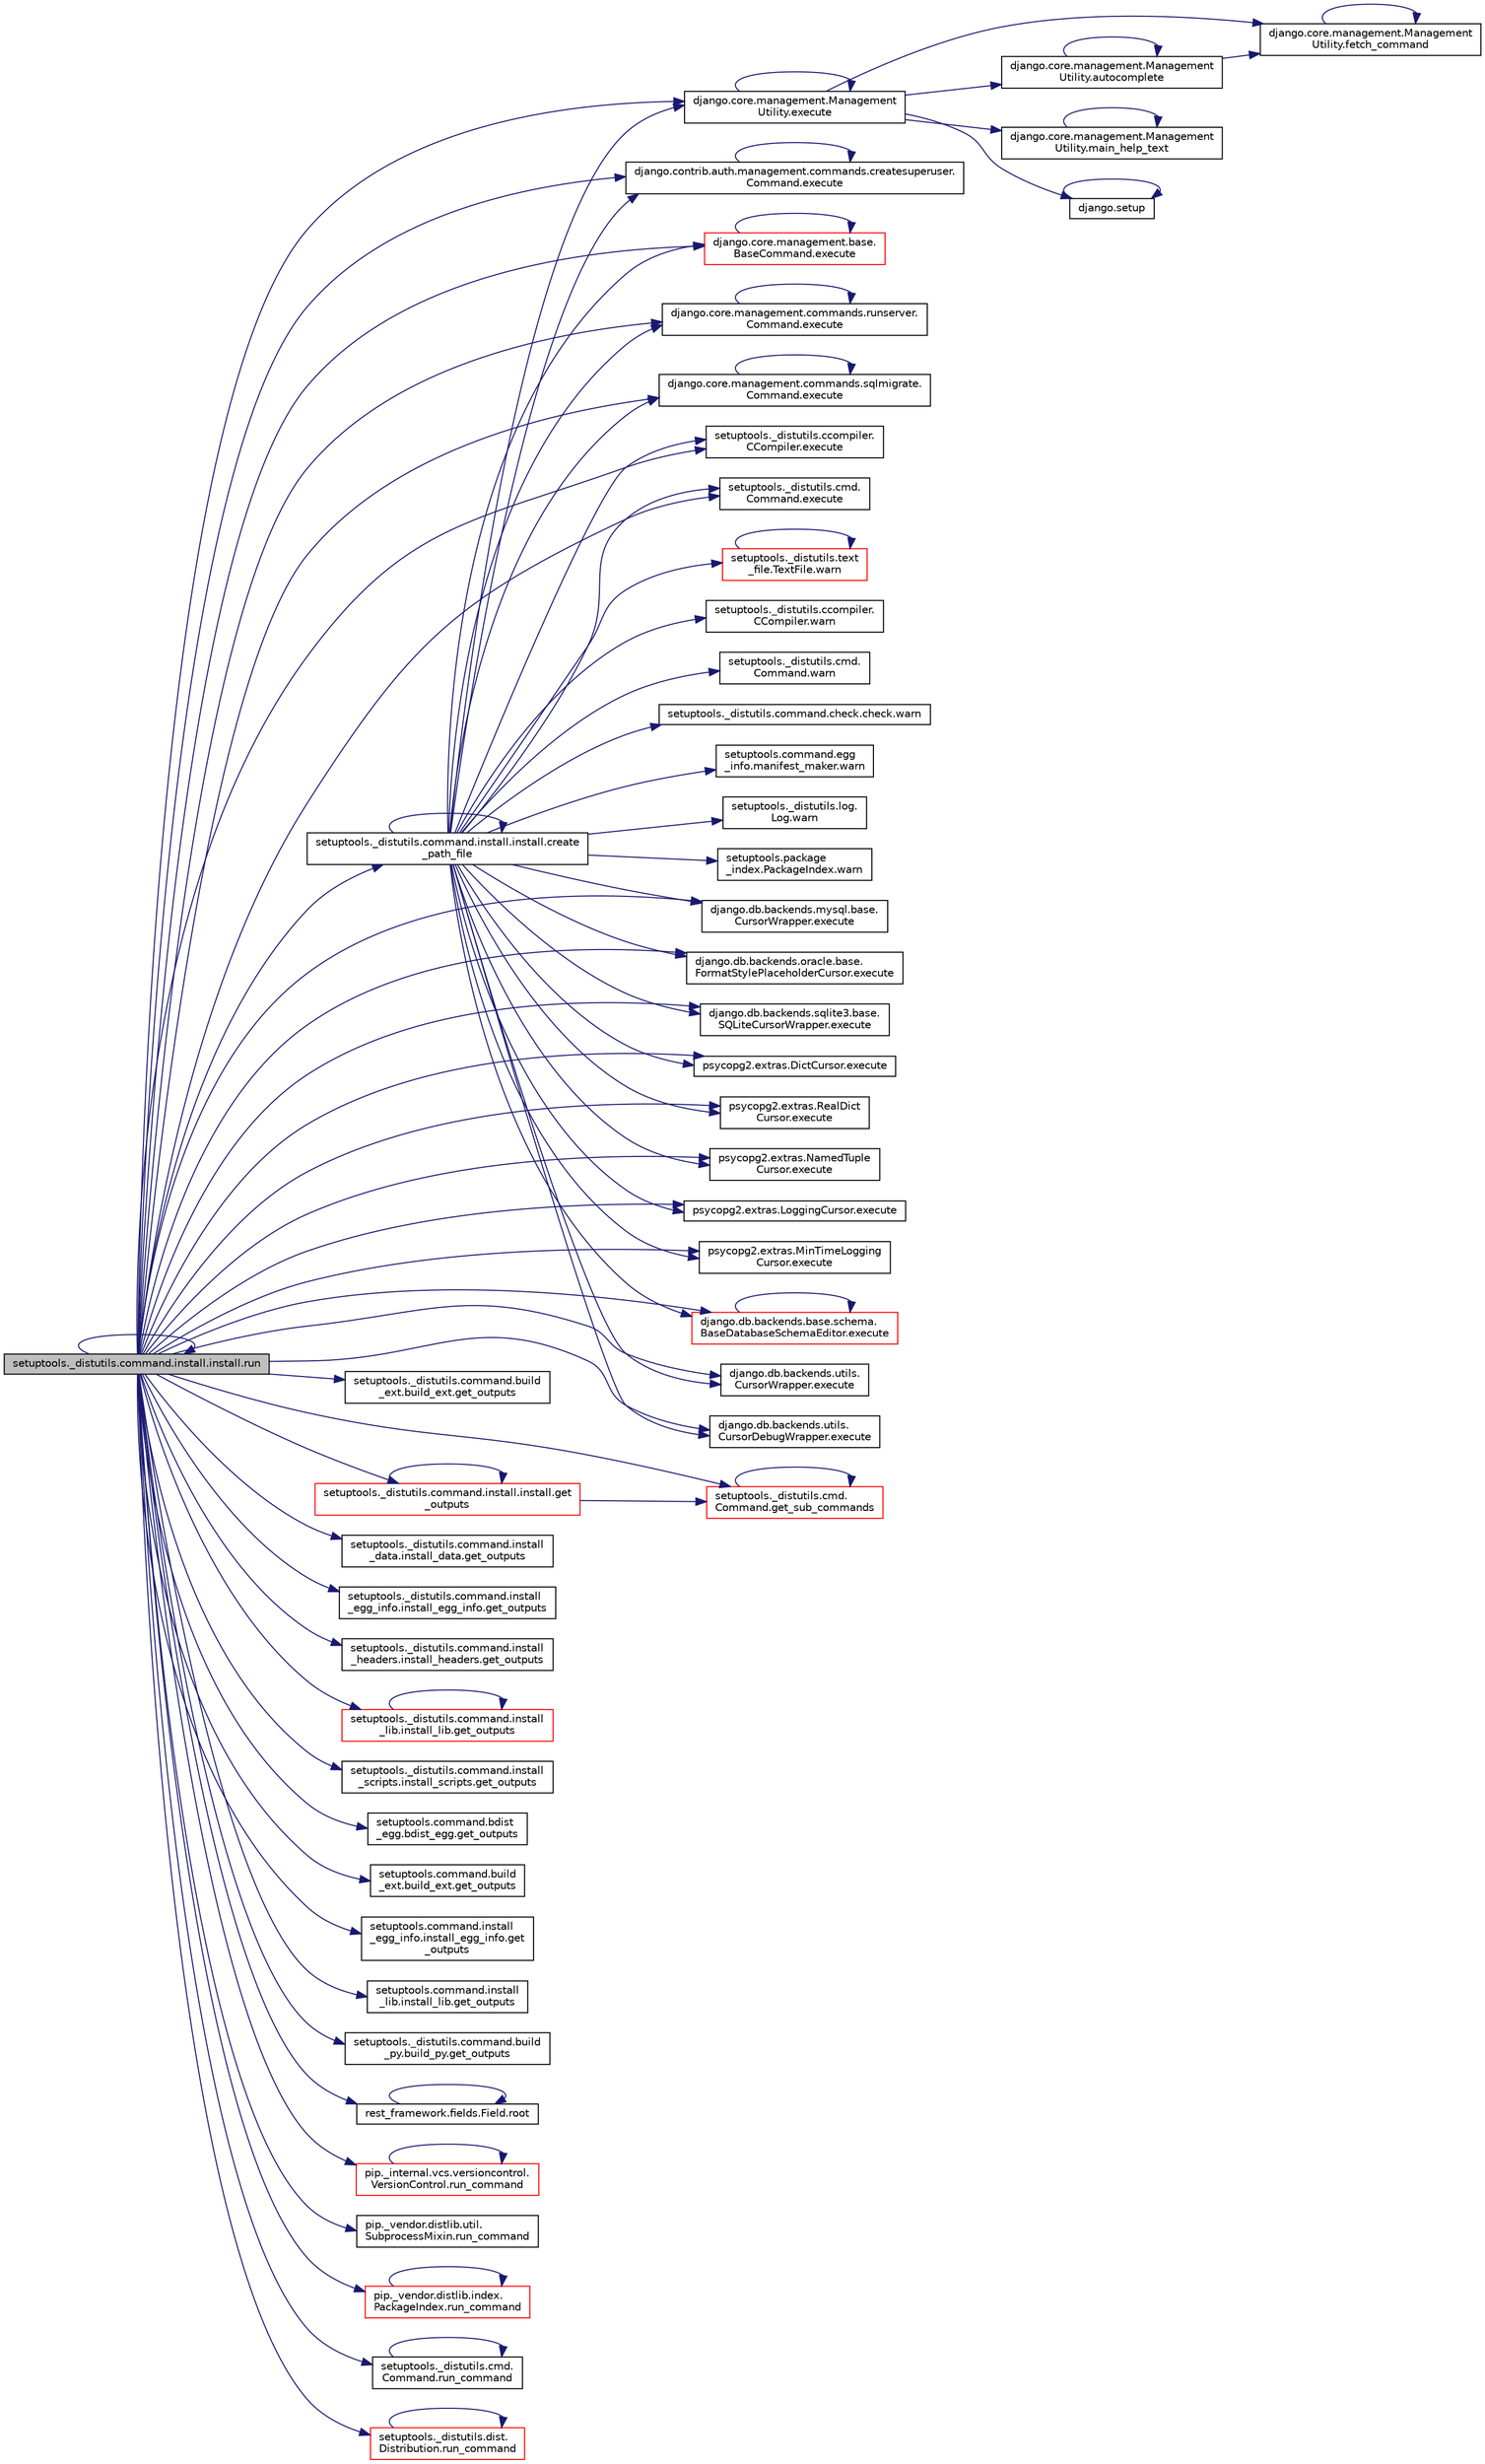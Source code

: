 digraph "setuptools._distutils.command.install.install.run"
{
 // LATEX_PDF_SIZE
  edge [fontname="Helvetica",fontsize="10",labelfontname="Helvetica",labelfontsize="10"];
  node [fontname="Helvetica",fontsize="10",shape=record];
  rankdir="LR";
  Node1 [label="setuptools._distutils.command.install.install.run",height=0.2,width=0.4,color="black", fillcolor="grey75", style="filled", fontcolor="black",tooltip=" "];
  Node1 -> Node2 [color="midnightblue",fontsize="10",style="solid",fontname="Helvetica"];
  Node2 [label="setuptools._distutils.command.install.install.create\l_path_file",height=0.2,width=0.4,color="black", fillcolor="white", style="filled",URL="$de/df7/classsetuptools_1_1__distutils_1_1command_1_1install_1_1install.html#a9e2261365edef5c6f49646fb68527f8b",tooltip=" "];
  Node2 -> Node2 [color="midnightblue",fontsize="10",style="solid",fontname="Helvetica"];
  Node2 -> Node3 [color="midnightblue",fontsize="10",style="solid",fontname="Helvetica"];
  Node3 [label="django.core.management.Management\lUtility.execute",height=0.2,width=0.4,color="black", fillcolor="white", style="filled",URL="$dd/dbf/classdjango_1_1core_1_1management_1_1_management_utility.html#a0ce04752f34bec18d58356f1bda05b74",tooltip=" "];
  Node3 -> Node4 [color="midnightblue",fontsize="10",style="solid",fontname="Helvetica"];
  Node4 [label="django.core.management.Management\lUtility.autocomplete",height=0.2,width=0.4,color="black", fillcolor="white", style="filled",URL="$dd/dbf/classdjango_1_1core_1_1management_1_1_management_utility.html#a27cf35c93ef6b4bbfeb562aa44284f29",tooltip=" "];
  Node4 -> Node4 [color="midnightblue",fontsize="10",style="solid",fontname="Helvetica"];
  Node4 -> Node5 [color="midnightblue",fontsize="10",style="solid",fontname="Helvetica"];
  Node5 [label="django.core.management.Management\lUtility.fetch_command",height=0.2,width=0.4,color="black", fillcolor="white", style="filled",URL="$dd/dbf/classdjango_1_1core_1_1management_1_1_management_utility.html#ad950c814ba4ec750697ad0c3abe16015",tooltip=" "];
  Node5 -> Node5 [color="midnightblue",fontsize="10",style="solid",fontname="Helvetica"];
  Node3 -> Node3 [color="midnightblue",fontsize="10",style="solid",fontname="Helvetica"];
  Node3 -> Node5 [color="midnightblue",fontsize="10",style="solid",fontname="Helvetica"];
  Node3 -> Node6 [color="midnightblue",fontsize="10",style="solid",fontname="Helvetica"];
  Node6 [label="django.core.management.Management\lUtility.main_help_text",height=0.2,width=0.4,color="black", fillcolor="white", style="filled",URL="$dd/dbf/classdjango_1_1core_1_1management_1_1_management_utility.html#a072b20f8b27c6b24d7ba1c5c0f5336d5",tooltip=" "];
  Node6 -> Node6 [color="midnightblue",fontsize="10",style="solid",fontname="Helvetica"];
  Node3 -> Node7 [color="midnightblue",fontsize="10",style="solid",fontname="Helvetica"];
  Node7 [label="django.setup",height=0.2,width=0.4,color="black", fillcolor="white", style="filled",URL="$d6/dd8/namespacedjango.html#ab9142626e5511e33ce016b26438f6f2d",tooltip=" "];
  Node7 -> Node7 [color="midnightblue",fontsize="10",style="solid",fontname="Helvetica"];
  Node2 -> Node8 [color="midnightblue",fontsize="10",style="solid",fontname="Helvetica"];
  Node8 [label="django.contrib.auth.management.commands.createsuperuser.\lCommand.execute",height=0.2,width=0.4,color="black", fillcolor="white", style="filled",URL="$d7/d51/classdjango_1_1contrib_1_1auth_1_1management_1_1commands_1_1createsuperuser_1_1_command.html#ac58857ddf6131c17f95cee20e304d97b",tooltip=" "];
  Node8 -> Node8 [color="midnightblue",fontsize="10",style="solid",fontname="Helvetica"];
  Node2 -> Node9 [color="midnightblue",fontsize="10",style="solid",fontname="Helvetica"];
  Node9 [label="django.core.management.base.\lBaseCommand.execute",height=0.2,width=0.4,color="red", fillcolor="white", style="filled",URL="$db/da3/classdjango_1_1core_1_1management_1_1base_1_1_base_command.html#a900029c213c1456bbd6f8e5b8ead2201",tooltip=" "];
  Node9 -> Node9 [color="midnightblue",fontsize="10",style="solid",fontname="Helvetica"];
  Node2 -> Node2558 [color="midnightblue",fontsize="10",style="solid",fontname="Helvetica"];
  Node2558 [label="django.core.management.commands.runserver.\lCommand.execute",height=0.2,width=0.4,color="black", fillcolor="white", style="filled",URL="$d7/de0/classdjango_1_1core_1_1management_1_1commands_1_1runserver_1_1_command.html#a715bfb079726baeadd606f17cb81ce68",tooltip=" "];
  Node2558 -> Node2558 [color="midnightblue",fontsize="10",style="solid",fontname="Helvetica"];
  Node2 -> Node2559 [color="midnightblue",fontsize="10",style="solid",fontname="Helvetica"];
  Node2559 [label="django.core.management.commands.sqlmigrate.\lCommand.execute",height=0.2,width=0.4,color="black", fillcolor="white", style="filled",URL="$d0/d74/classdjango_1_1core_1_1management_1_1commands_1_1sqlmigrate_1_1_command.html#a3393528eaa1c0fe61783f0f68b866ca6",tooltip=" "];
  Node2559 -> Node2559 [color="midnightblue",fontsize="10",style="solid",fontname="Helvetica"];
  Node2 -> Node2560 [color="midnightblue",fontsize="10",style="solid",fontname="Helvetica"];
  Node2560 [label="setuptools._distutils.ccompiler.\lCCompiler.execute",height=0.2,width=0.4,color="black", fillcolor="white", style="filled",URL="$d0/daa/classsetuptools_1_1__distutils_1_1ccompiler_1_1_c_compiler.html#a059c30925767dc96430ad63008871ac1",tooltip=" "];
  Node2 -> Node2561 [color="midnightblue",fontsize="10",style="solid",fontname="Helvetica"];
  Node2561 [label="setuptools._distutils.cmd.\lCommand.execute",height=0.2,width=0.4,color="black", fillcolor="white", style="filled",URL="$dd/df5/classsetuptools_1_1__distutils_1_1cmd_1_1_command.html#aa15b5cefcab5f7c3de4f87976d647744",tooltip=" "];
  Node2 -> Node2562 [color="midnightblue",fontsize="10",style="solid",fontname="Helvetica"];
  Node2562 [label="django.db.backends.mysql.base.\lCursorWrapper.execute",height=0.2,width=0.4,color="black", fillcolor="white", style="filled",URL="$de/d61/classdjango_1_1db_1_1backends_1_1mysql_1_1base_1_1_cursor_wrapper.html#a8df9e0e654602d65023eedf23e91cbf8",tooltip=" "];
  Node2 -> Node2563 [color="midnightblue",fontsize="10",style="solid",fontname="Helvetica"];
  Node2563 [label="django.db.backends.oracle.base.\lFormatStylePlaceholderCursor.execute",height=0.2,width=0.4,color="black", fillcolor="white", style="filled",URL="$d5/daa/classdjango_1_1db_1_1backends_1_1oracle_1_1base_1_1_format_style_placeholder_cursor.html#a71fe93bed5ba6477dc1b7bc2488037e9",tooltip=" "];
  Node2 -> Node2564 [color="midnightblue",fontsize="10",style="solid",fontname="Helvetica"];
  Node2564 [label="django.db.backends.sqlite3.base.\lSQLiteCursorWrapper.execute",height=0.2,width=0.4,color="black", fillcolor="white", style="filled",URL="$d6/dbf/classdjango_1_1db_1_1backends_1_1sqlite3_1_1base_1_1_s_q_lite_cursor_wrapper.html#a35e15973415d4434eb773f8163ab371f",tooltip=" "];
  Node2 -> Node2565 [color="midnightblue",fontsize="10",style="solid",fontname="Helvetica"];
  Node2565 [label="psycopg2.extras.DictCursor.execute",height=0.2,width=0.4,color="black", fillcolor="white", style="filled",URL="$d7/d15/classpsycopg2_1_1extras_1_1_dict_cursor.html#ad9efe2b44abb6d5b6014f6a3a12c3dcf",tooltip=" "];
  Node2 -> Node2566 [color="midnightblue",fontsize="10",style="solid",fontname="Helvetica"];
  Node2566 [label="psycopg2.extras.RealDict\lCursor.execute",height=0.2,width=0.4,color="black", fillcolor="white", style="filled",URL="$d7/dd8/classpsycopg2_1_1extras_1_1_real_dict_cursor.html#a108e4fee763a62f75766fb658f0dd45b",tooltip=" "];
  Node2 -> Node2567 [color="midnightblue",fontsize="10",style="solid",fontname="Helvetica"];
  Node2567 [label="psycopg2.extras.NamedTuple\lCursor.execute",height=0.2,width=0.4,color="black", fillcolor="white", style="filled",URL="$df/dd4/classpsycopg2_1_1extras_1_1_named_tuple_cursor.html#a5012e86f568b964ea64ab0dfc8c267a4",tooltip=" "];
  Node2 -> Node2568 [color="midnightblue",fontsize="10",style="solid",fontname="Helvetica"];
  Node2568 [label="psycopg2.extras.LoggingCursor.execute",height=0.2,width=0.4,color="black", fillcolor="white", style="filled",URL="$d3/de0/classpsycopg2_1_1extras_1_1_logging_cursor.html#a71b2977057eb3bec2aef9d785b014a6d",tooltip=" "];
  Node2 -> Node2569 [color="midnightblue",fontsize="10",style="solid",fontname="Helvetica"];
  Node2569 [label="psycopg2.extras.MinTimeLogging\lCursor.execute",height=0.2,width=0.4,color="black", fillcolor="white", style="filled",URL="$d7/d45/classpsycopg2_1_1extras_1_1_min_time_logging_cursor.html#a4d611bdc2deb502d0a14c3139ad5349a",tooltip=" "];
  Node2 -> Node2570 [color="midnightblue",fontsize="10",style="solid",fontname="Helvetica"];
  Node2570 [label="django.db.backends.base.schema.\lBaseDatabaseSchemaEditor.execute",height=0.2,width=0.4,color="red", fillcolor="white", style="filled",URL="$d7/d55/classdjango_1_1db_1_1backends_1_1base_1_1schema_1_1_base_database_schema_editor.html#a22aec0aab2668a1ff87643aba4ac23a9",tooltip=" "];
  Node2570 -> Node2570 [color="midnightblue",fontsize="10",style="solid",fontname="Helvetica"];
  Node2 -> Node2589 [color="midnightblue",fontsize="10",style="solid",fontname="Helvetica"];
  Node2589 [label="django.db.backends.utils.\lCursorWrapper.execute",height=0.2,width=0.4,color="black", fillcolor="white", style="filled",URL="$da/d95/classdjango_1_1db_1_1backends_1_1utils_1_1_cursor_wrapper.html#a20377aa919c13487444fc89beaf54cba",tooltip=" "];
  Node2 -> Node2590 [color="midnightblue",fontsize="10",style="solid",fontname="Helvetica"];
  Node2590 [label="django.db.backends.utils.\lCursorDebugWrapper.execute",height=0.2,width=0.4,color="black", fillcolor="white", style="filled",URL="$d2/d87/classdjango_1_1db_1_1backends_1_1utils_1_1_cursor_debug_wrapper.html#a2553a002bec41b4c345c435fe8a44ff6",tooltip=" "];
  Node2 -> Node2658 [color="midnightblue",fontsize="10",style="solid",fontname="Helvetica"];
  Node2658 [label="setuptools._distutils.ccompiler.\lCCompiler.warn",height=0.2,width=0.4,color="black", fillcolor="white", style="filled",URL="$d0/daa/classsetuptools_1_1__distutils_1_1ccompiler_1_1_c_compiler.html#a05053eb5be68cf2f96df1c6e7acf29ff",tooltip=" "];
  Node2 -> Node2659 [color="midnightblue",fontsize="10",style="solid",fontname="Helvetica"];
  Node2659 [label="setuptools._distutils.cmd.\lCommand.warn",height=0.2,width=0.4,color="black", fillcolor="white", style="filled",URL="$dd/df5/classsetuptools_1_1__distutils_1_1cmd_1_1_command.html#a6ebd8c0c6b84226dbf999232ac4a33a4",tooltip=" "];
  Node2 -> Node2660 [color="midnightblue",fontsize="10",style="solid",fontname="Helvetica"];
  Node2660 [label="setuptools._distutils.command.check.check.warn",height=0.2,width=0.4,color="black", fillcolor="white", style="filled",URL="$de/dea/classsetuptools_1_1__distutils_1_1command_1_1check_1_1check.html#a459238fa6e004dd27eb3bfb9979e384e",tooltip=" "];
  Node2 -> Node2661 [color="midnightblue",fontsize="10",style="solid",fontname="Helvetica"];
  Node2661 [label="setuptools.command.egg\l_info.manifest_maker.warn",height=0.2,width=0.4,color="black", fillcolor="white", style="filled",URL="$df/d4c/classsetuptools_1_1command_1_1egg__info_1_1manifest__maker.html#a6d4e84dac2e0fa3473f8b9cfa9e942ed",tooltip=" "];
  Node2 -> Node2662 [color="midnightblue",fontsize="10",style="solid",fontname="Helvetica"];
  Node2662 [label="setuptools._distutils.log.\lLog.warn",height=0.2,width=0.4,color="black", fillcolor="white", style="filled",URL="$d8/d63/classsetuptools_1_1__distutils_1_1log_1_1_log.html#a182e5bb04f311589180e3ba758fa86f6",tooltip=" "];
  Node2 -> Node2663 [color="midnightblue",fontsize="10",style="solid",fontname="Helvetica"];
  Node2663 [label="setuptools.package\l_index.PackageIndex.warn",height=0.2,width=0.4,color="black", fillcolor="white", style="filled",URL="$d4/dea/classsetuptools_1_1package__index_1_1_package_index.html#a7d346bc4f928415e4f256ced7684f02a",tooltip=" "];
  Node2 -> Node2664 [color="midnightblue",fontsize="10",style="solid",fontname="Helvetica"];
  Node2664 [label="setuptools._distutils.text\l_file.TextFile.warn",height=0.2,width=0.4,color="red", fillcolor="white", style="filled",URL="$da/d41/classsetuptools_1_1__distutils_1_1text__file_1_1_text_file.html#ad1e288f07d9181231045ac5e7e0ae842",tooltip=" "];
  Node2664 -> Node2664 [color="midnightblue",fontsize="10",style="solid",fontname="Helvetica"];
  Node1 -> Node3 [color="midnightblue",fontsize="10",style="solid",fontname="Helvetica"];
  Node1 -> Node8 [color="midnightblue",fontsize="10",style="solid",fontname="Helvetica"];
  Node1 -> Node9 [color="midnightblue",fontsize="10",style="solid",fontname="Helvetica"];
  Node1 -> Node2558 [color="midnightblue",fontsize="10",style="solid",fontname="Helvetica"];
  Node1 -> Node2559 [color="midnightblue",fontsize="10",style="solid",fontname="Helvetica"];
  Node1 -> Node2560 [color="midnightblue",fontsize="10",style="solid",fontname="Helvetica"];
  Node1 -> Node2561 [color="midnightblue",fontsize="10",style="solid",fontname="Helvetica"];
  Node1 -> Node2562 [color="midnightblue",fontsize="10",style="solid",fontname="Helvetica"];
  Node1 -> Node2563 [color="midnightblue",fontsize="10",style="solid",fontname="Helvetica"];
  Node1 -> Node2564 [color="midnightblue",fontsize="10",style="solid",fontname="Helvetica"];
  Node1 -> Node2565 [color="midnightblue",fontsize="10",style="solid",fontname="Helvetica"];
  Node1 -> Node2566 [color="midnightblue",fontsize="10",style="solid",fontname="Helvetica"];
  Node1 -> Node2567 [color="midnightblue",fontsize="10",style="solid",fontname="Helvetica"];
  Node1 -> Node2568 [color="midnightblue",fontsize="10",style="solid",fontname="Helvetica"];
  Node1 -> Node2569 [color="midnightblue",fontsize="10",style="solid",fontname="Helvetica"];
  Node1 -> Node2570 [color="midnightblue",fontsize="10",style="solid",fontname="Helvetica"];
  Node1 -> Node2589 [color="midnightblue",fontsize="10",style="solid",fontname="Helvetica"];
  Node1 -> Node2590 [color="midnightblue",fontsize="10",style="solid",fontname="Helvetica"];
  Node1 -> Node5516 [color="midnightblue",fontsize="10",style="solid",fontname="Helvetica"];
  Node5516 [label="setuptools._distutils.command.build\l_ext.build_ext.get_outputs",height=0.2,width=0.4,color="black", fillcolor="white", style="filled",URL="$d0/d4b/classsetuptools_1_1__distutils_1_1command_1_1build__ext_1_1build__ext.html#a135f56c739c5ef1325851c6252c70888",tooltip=" "];
  Node1 -> Node5517 [color="midnightblue",fontsize="10",style="solid",fontname="Helvetica"];
  Node5517 [label="setuptools._distutils.command.install.install.get\l_outputs",height=0.2,width=0.4,color="red", fillcolor="white", style="filled",URL="$de/df7/classsetuptools_1_1__distutils_1_1command_1_1install_1_1install.html#a3c0313b5434265a5b114dadfdf0dfbf7",tooltip=" "];
  Node5517 -> Node5517 [color="midnightblue",fontsize="10",style="solid",fontname="Helvetica"];
  Node5517 -> Node5518 [color="midnightblue",fontsize="10",style="solid",fontname="Helvetica"];
  Node5518 [label="setuptools._distutils.cmd.\lCommand.get_sub_commands",height=0.2,width=0.4,color="red", fillcolor="white", style="filled",URL="$dd/df5/classsetuptools_1_1__distutils_1_1cmd_1_1_command.html#a49e5b14e45c41ac8030b2c001cdf9736",tooltip=" "];
  Node5518 -> Node5518 [color="midnightblue",fontsize="10",style="solid",fontname="Helvetica"];
  Node1 -> Node5519 [color="midnightblue",fontsize="10",style="solid",fontname="Helvetica"];
  Node5519 [label="setuptools._distutils.command.install\l_data.install_data.get_outputs",height=0.2,width=0.4,color="black", fillcolor="white", style="filled",URL="$d7/d75/classsetuptools_1_1__distutils_1_1command_1_1install__data_1_1install__data.html#a8bd8478855f8ac72473e1ec8198ad724",tooltip=" "];
  Node1 -> Node5520 [color="midnightblue",fontsize="10",style="solid",fontname="Helvetica"];
  Node5520 [label="setuptools._distutils.command.install\l_egg_info.install_egg_info.get_outputs",height=0.2,width=0.4,color="black", fillcolor="white", style="filled",URL="$d6/dd3/classsetuptools_1_1__distutils_1_1command_1_1install__egg__info_1_1install__egg__info.html#a468a075641ed06ba27e4509e97313b0f",tooltip=" "];
  Node1 -> Node5521 [color="midnightblue",fontsize="10",style="solid",fontname="Helvetica"];
  Node5521 [label="setuptools._distutils.command.install\l_headers.install_headers.get_outputs",height=0.2,width=0.4,color="black", fillcolor="white", style="filled",URL="$df/d4c/classsetuptools_1_1__distutils_1_1command_1_1install__headers_1_1install__headers.html#aab7a046fd5a76c427c412eafa4ecb85b",tooltip=" "];
  Node1 -> Node5522 [color="midnightblue",fontsize="10",style="solid",fontname="Helvetica"];
  Node5522 [label="setuptools._distutils.command.install\l_lib.install_lib.get_outputs",height=0.2,width=0.4,color="red", fillcolor="white", style="filled",URL="$de/d3b/classsetuptools_1_1__distutils_1_1command_1_1install__lib_1_1install__lib.html#aae96e70e25d56d3535bb67c19cc4413a",tooltip=" "];
  Node5522 -> Node5522 [color="midnightblue",fontsize="10",style="solid",fontname="Helvetica"];
  Node1 -> Node5525 [color="midnightblue",fontsize="10",style="solid",fontname="Helvetica"];
  Node5525 [label="setuptools._distutils.command.install\l_scripts.install_scripts.get_outputs",height=0.2,width=0.4,color="black", fillcolor="white", style="filled",URL="$d9/dcb/classsetuptools_1_1__distutils_1_1command_1_1install__scripts_1_1install__scripts.html#ad06669a916dee67b3113f35a1e431926",tooltip=" "];
  Node1 -> Node5526 [color="midnightblue",fontsize="10",style="solid",fontname="Helvetica"];
  Node5526 [label="setuptools.command.bdist\l_egg.bdist_egg.get_outputs",height=0.2,width=0.4,color="black", fillcolor="white", style="filled",URL="$da/daa/classsetuptools_1_1command_1_1bdist__egg_1_1bdist__egg.html#a803f6680a62a646555384fc3ae06747d",tooltip=" "];
  Node1 -> Node5527 [color="midnightblue",fontsize="10",style="solid",fontname="Helvetica"];
  Node5527 [label="setuptools.command.build\l_ext.build_ext.get_outputs",height=0.2,width=0.4,color="black", fillcolor="white", style="filled",URL="$da/d6a/classsetuptools_1_1command_1_1build__ext_1_1build__ext.html#a79c43a39b876e13c625b36ed391fe43c",tooltip=" "];
  Node1 -> Node5528 [color="midnightblue",fontsize="10",style="solid",fontname="Helvetica"];
  Node5528 [label="setuptools.command.install\l_egg_info.install_egg_info.get\l_outputs",height=0.2,width=0.4,color="black", fillcolor="white", style="filled",URL="$d7/d62/classsetuptools_1_1command_1_1install__egg__info_1_1install__egg__info.html#a10f0717594f638c0e32504bb45968eb2",tooltip=" "];
  Node1 -> Node5529 [color="midnightblue",fontsize="10",style="solid",fontname="Helvetica"];
  Node5529 [label="setuptools.command.install\l_lib.install_lib.get_outputs",height=0.2,width=0.4,color="black", fillcolor="white", style="filled",URL="$db/d8e/classsetuptools_1_1command_1_1install__lib_1_1install__lib.html#ad4d991a596e53854926b93293b5b48ca",tooltip=" "];
  Node1 -> Node5530 [color="midnightblue",fontsize="10",style="solid",fontname="Helvetica"];
  Node5530 [label="setuptools._distutils.command.build\l_py.build_py.get_outputs",height=0.2,width=0.4,color="black", fillcolor="white", style="filled",URL="$dd/d1f/classsetuptools_1_1__distutils_1_1command_1_1build__py_1_1build__py.html#a2b8d8c8d9a8e945c61b14bb125619698",tooltip=" "];
  Node1 -> Node5518 [color="midnightblue",fontsize="10",style="solid",fontname="Helvetica"];
  Node1 -> Node1302 [color="midnightblue",fontsize="10",style="solid",fontname="Helvetica"];
  Node1302 [label="rest_framework.fields.Field.root",height=0.2,width=0.4,color="black", fillcolor="white", style="filled",URL="$d9/d53/classrest__framework_1_1fields_1_1_field.html#a266415cbd632ae76dee42f9ee139745b",tooltip=" "];
  Node1302 -> Node1302 [color="midnightblue",fontsize="10",style="solid",fontname="Helvetica"];
  Node1 -> Node1 [color="midnightblue",fontsize="10",style="solid",fontname="Helvetica"];
  Node1 -> Node3609 [color="midnightblue",fontsize="10",style="solid",fontname="Helvetica"];
  Node3609 [label="pip._internal.vcs.versioncontrol.\lVersionControl.run_command",height=0.2,width=0.4,color="red", fillcolor="white", style="filled",URL="$d0/db7/classpip_1_1__internal_1_1vcs_1_1versioncontrol_1_1_version_control.html#a0cd4df4ca2aaa3a020caf990e4142b91",tooltip=" "];
  Node3609 -> Node3609 [color="midnightblue",fontsize="10",style="solid",fontname="Helvetica"];
  Node1 -> Node3610 [color="midnightblue",fontsize="10",style="solid",fontname="Helvetica"];
  Node3610 [label="pip._vendor.distlib.util.\lSubprocessMixin.run_command",height=0.2,width=0.4,color="black", fillcolor="white", style="filled",URL="$d4/de7/classpip_1_1__vendor_1_1distlib_1_1util_1_1_subprocess_mixin.html#a5125055ff3816365b9687e83a361cb2b",tooltip=" "];
  Node1 -> Node3611 [color="midnightblue",fontsize="10",style="solid",fontname="Helvetica"];
  Node3611 [label="pip._vendor.distlib.index.\lPackageIndex.run_command",height=0.2,width=0.4,color="red", fillcolor="white", style="filled",URL="$d3/df2/classpip_1_1__vendor_1_1distlib_1_1index_1_1_package_index.html#a54f629e14238e91a7826fce4199bcd10",tooltip=" "];
  Node3611 -> Node3611 [color="midnightblue",fontsize="10",style="solid",fontname="Helvetica"];
  Node1 -> Node3612 [color="midnightblue",fontsize="10",style="solid",fontname="Helvetica"];
  Node3612 [label="setuptools._distutils.cmd.\lCommand.run_command",height=0.2,width=0.4,color="black", fillcolor="white", style="filled",URL="$dd/df5/classsetuptools_1_1__distutils_1_1cmd_1_1_command.html#a98e33c257a53ec1d0bc9e649e60af970",tooltip=" "];
  Node3612 -> Node3612 [color="midnightblue",fontsize="10",style="solid",fontname="Helvetica"];
  Node1 -> Node3613 [color="midnightblue",fontsize="10",style="solid",fontname="Helvetica"];
  Node3613 [label="setuptools._distutils.dist.\lDistribution.run_command",height=0.2,width=0.4,color="red", fillcolor="white", style="filled",URL="$d9/d14/classsetuptools_1_1__distutils_1_1dist_1_1_distribution.html#a69968cc68f4d05e9f6514dac1d9c013c",tooltip=" "];
  Node3613 -> Node3613 [color="midnightblue",fontsize="10",style="solid",fontname="Helvetica"];
}
